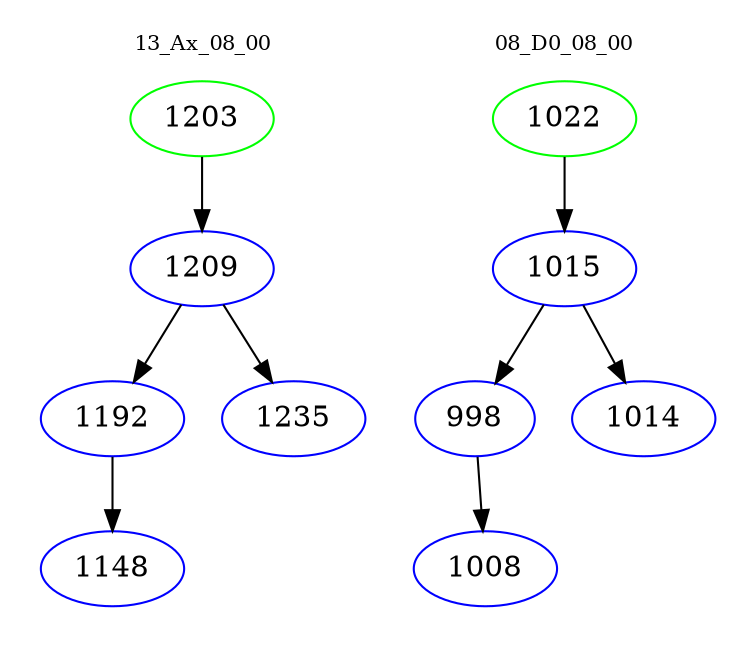 digraph{
subgraph cluster_0 {
color = white
label = "13_Ax_08_00";
fontsize=10;
T0_1203 [label="1203", color="green"]
T0_1203 -> T0_1209 [color="black"]
T0_1209 [label="1209", color="blue"]
T0_1209 -> T0_1192 [color="black"]
T0_1192 [label="1192", color="blue"]
T0_1192 -> T0_1148 [color="black"]
T0_1148 [label="1148", color="blue"]
T0_1209 -> T0_1235 [color="black"]
T0_1235 [label="1235", color="blue"]
}
subgraph cluster_1 {
color = white
label = "08_D0_08_00";
fontsize=10;
T1_1022 [label="1022", color="green"]
T1_1022 -> T1_1015 [color="black"]
T1_1015 [label="1015", color="blue"]
T1_1015 -> T1_998 [color="black"]
T1_998 [label="998", color="blue"]
T1_998 -> T1_1008 [color="black"]
T1_1008 [label="1008", color="blue"]
T1_1015 -> T1_1014 [color="black"]
T1_1014 [label="1014", color="blue"]
}
}
